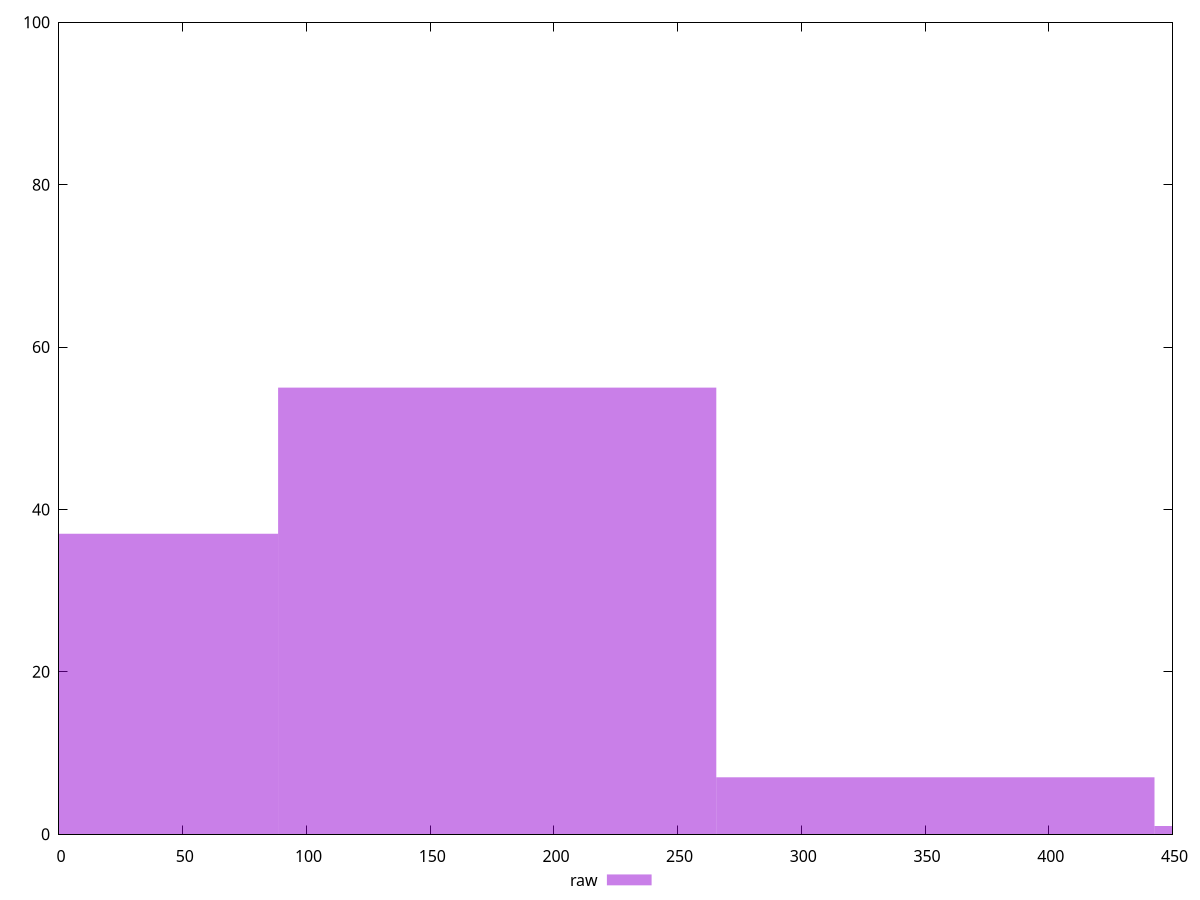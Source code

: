 reset

$raw <<EOF
177.08983172438974 55
354.1796634487795 7
531.2694951731692 1
0 37
EOF

set key outside below
set boxwidth 177.08983172438974
set xrange [0:450]
set yrange [0:100]
set trange [0:100]
set style fill transparent solid 0.5 noborder
set terminal svg size 640, 490 enhanced background rgb 'white'
set output "reprap/unused-css-rules/samples/pages+cached+noexternal+nomedia+nocss+nojs/raw/histogram.svg"

plot $raw title "raw" with boxes

reset
